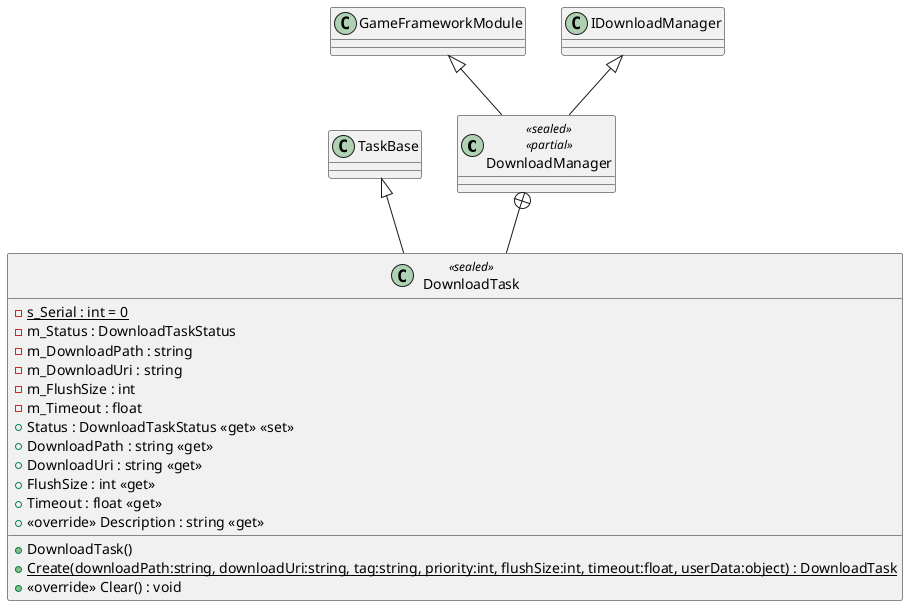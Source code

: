 @startuml
class DownloadManager <<sealed>> <<partial>> {
}
class DownloadTask <<sealed>> {
    - {static} s_Serial : int = 0
    - m_Status : DownloadTaskStatus
    - m_DownloadPath : string
    - m_DownloadUri : string
    - m_FlushSize : int
    - m_Timeout : float
    + DownloadTask()
    + Status : DownloadTaskStatus <<get>> <<set>>
    + DownloadPath : string <<get>>
    + DownloadUri : string <<get>>
    + FlushSize : int <<get>>
    + Timeout : float <<get>>
    + <<override>> Description : string <<get>>
    + {static} Create(downloadPath:string, downloadUri:string, tag:string, priority:int, flushSize:int, timeout:float, userData:object) : DownloadTask
    + <<override>> Clear() : void
}
GameFrameworkModule <|-- DownloadManager
IDownloadManager <|-- DownloadManager
DownloadManager +-- DownloadTask
TaskBase <|-- DownloadTask
@enduml
